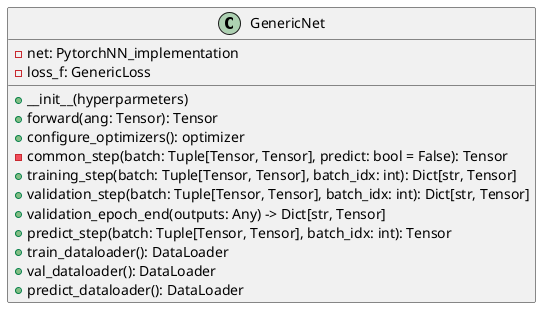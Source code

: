 @startuml
class GenericNet {
    - net: PytorchNN_implementation
    - loss_f: GenericLoss
    + __init__(hyperparmeters)
    + forward(ang: Tensor): Tensor
    + configure_optimizers(): optimizer
    - common_step(batch: Tuple[Tensor, Tensor], predict: bool = False): Tensor
    + training_step(batch: Tuple[Tensor, Tensor], batch_idx: int): Dict[str, Tensor]
    + validation_step(batch: Tuple[Tensor, Tensor], batch_idx: int): Dict[str, Tensor]
    + validation_epoch_end(outputs: Any) -> Dict[str, Tensor]
    + predict_step(batch: Tuple[Tensor, Tensor], batch_idx: int): Tensor
    + train_dataloader(): DataLoader
    + val_dataloader(): DataLoader
    + predict_dataloader(): DataLoader
}
@enduml
